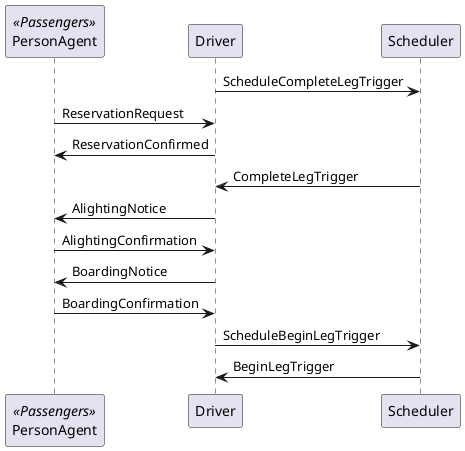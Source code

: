 @startuml
participant PersonAgent as PersonAgent <<Passengers>>
Driver -> Scheduler: ScheduleCompleteLegTrigger
PersonAgent -> Driver: ReservationRequest
Driver -> PersonAgent: ReservationConfirmed
Scheduler -> Driver: CompleteLegTrigger
Driver -> PersonAgent: AlightingNotice
PersonAgent -> Driver: AlightingConfirmation

Driver -> PersonAgent: BoardingNotice
PersonAgent -> Driver: BoardingConfirmation

Driver -> Scheduler : ScheduleBeginLegTrigger
Scheduler -> Driver: BeginLegTrigger
@enduml